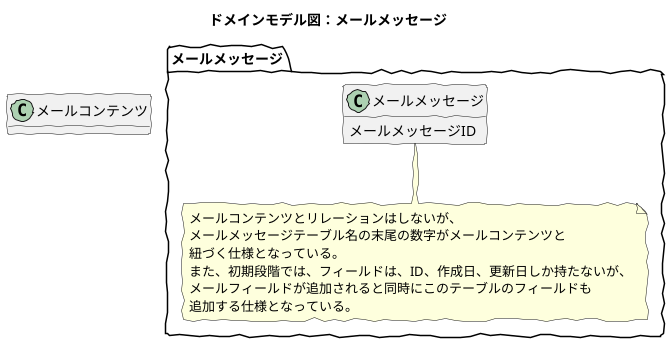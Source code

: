@startuml
skinparam handwritten true
skinparam backgroundColor white
hide method

title ドメインモデル図：メールメッセージ

package メールメッセージ {
	
	class メールメッセージ {
		メールメッセージID
	}
	note bottom
	メールコンテンツとリレーションはしないが、
	メールメッセージテーブル名の末尾の数字がメールコンテンツと
	紐づく仕様となっている。
	また、初期段階では、フィールドは、ID、作成日、更新日しか持たないが、
	メールフィールドが追加されると同時にこのテーブルのフィールドも
	追加する仕様となっている。
	endnote
}

class メールコンテンツ {
}


@enduml
